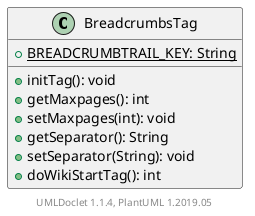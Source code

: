 @startuml

    class BreadcrumbsTag [[BreadcrumbsTag.html]] {
        {static} +BREADCRUMBTRAIL_KEY: String
        +initTag(): void
        +getMaxpages(): int
        +setMaxpages(int): void
        +getSeparator(): String
        +setSeparator(String): void
        +doWikiStartTag(): int
    }


    center footer UMLDoclet 1.1.4, PlantUML 1.2019.05
@enduml
